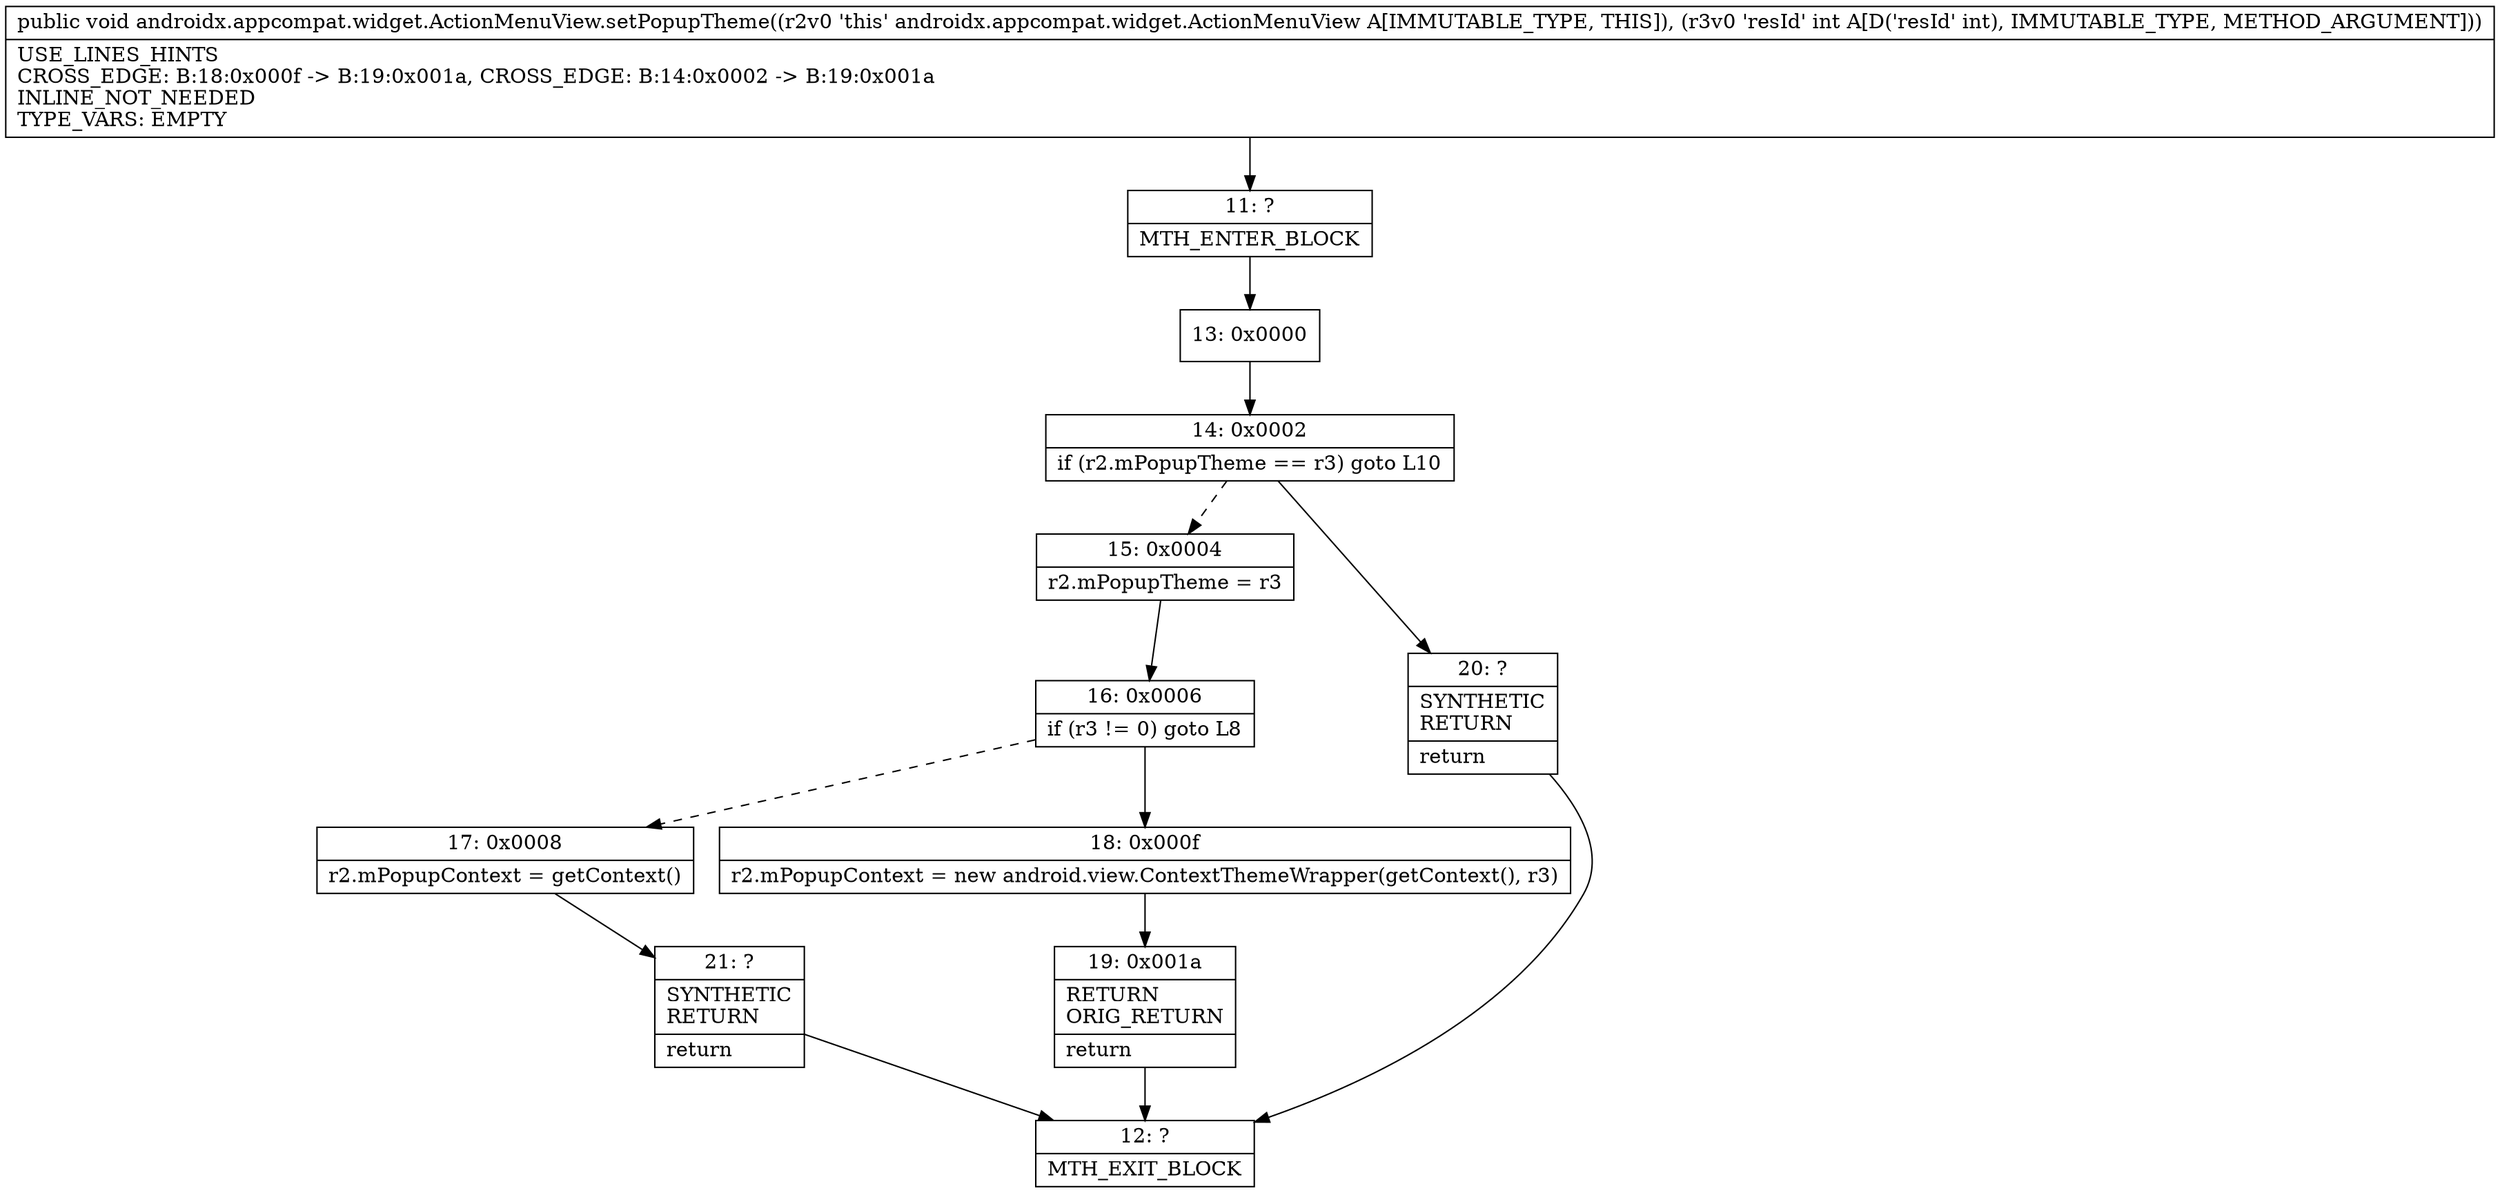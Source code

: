 digraph "CFG forandroidx.appcompat.widget.ActionMenuView.setPopupTheme(I)V" {
Node_11 [shape=record,label="{11\:\ ?|MTH_ENTER_BLOCK\l}"];
Node_13 [shape=record,label="{13\:\ 0x0000}"];
Node_14 [shape=record,label="{14\:\ 0x0002|if (r2.mPopupTheme == r3) goto L10\l}"];
Node_15 [shape=record,label="{15\:\ 0x0004|r2.mPopupTheme = r3\l}"];
Node_16 [shape=record,label="{16\:\ 0x0006|if (r3 != 0) goto L8\l}"];
Node_17 [shape=record,label="{17\:\ 0x0008|r2.mPopupContext = getContext()\l}"];
Node_21 [shape=record,label="{21\:\ ?|SYNTHETIC\lRETURN\l|return\l}"];
Node_12 [shape=record,label="{12\:\ ?|MTH_EXIT_BLOCK\l}"];
Node_18 [shape=record,label="{18\:\ 0x000f|r2.mPopupContext = new android.view.ContextThemeWrapper(getContext(), r3)\l}"];
Node_19 [shape=record,label="{19\:\ 0x001a|RETURN\lORIG_RETURN\l|return\l}"];
Node_20 [shape=record,label="{20\:\ ?|SYNTHETIC\lRETURN\l|return\l}"];
MethodNode[shape=record,label="{public void androidx.appcompat.widget.ActionMenuView.setPopupTheme((r2v0 'this' androidx.appcompat.widget.ActionMenuView A[IMMUTABLE_TYPE, THIS]), (r3v0 'resId' int A[D('resId' int), IMMUTABLE_TYPE, METHOD_ARGUMENT]))  | USE_LINES_HINTS\lCROSS_EDGE: B:18:0x000f \-\> B:19:0x001a, CROSS_EDGE: B:14:0x0002 \-\> B:19:0x001a\lINLINE_NOT_NEEDED\lTYPE_VARS: EMPTY\l}"];
MethodNode -> Node_11;Node_11 -> Node_13;
Node_13 -> Node_14;
Node_14 -> Node_15[style=dashed];
Node_14 -> Node_20;
Node_15 -> Node_16;
Node_16 -> Node_17[style=dashed];
Node_16 -> Node_18;
Node_17 -> Node_21;
Node_21 -> Node_12;
Node_18 -> Node_19;
Node_19 -> Node_12;
Node_20 -> Node_12;
}

